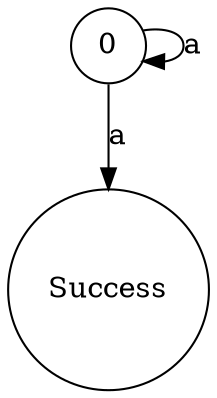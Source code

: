 digraph TestCase6 { 0 [shape=circle,label="0"]; 1 [shape=circle,label="Success"]; 0 -> 0[label="a"]; 0 -> 1[label="a"]; }